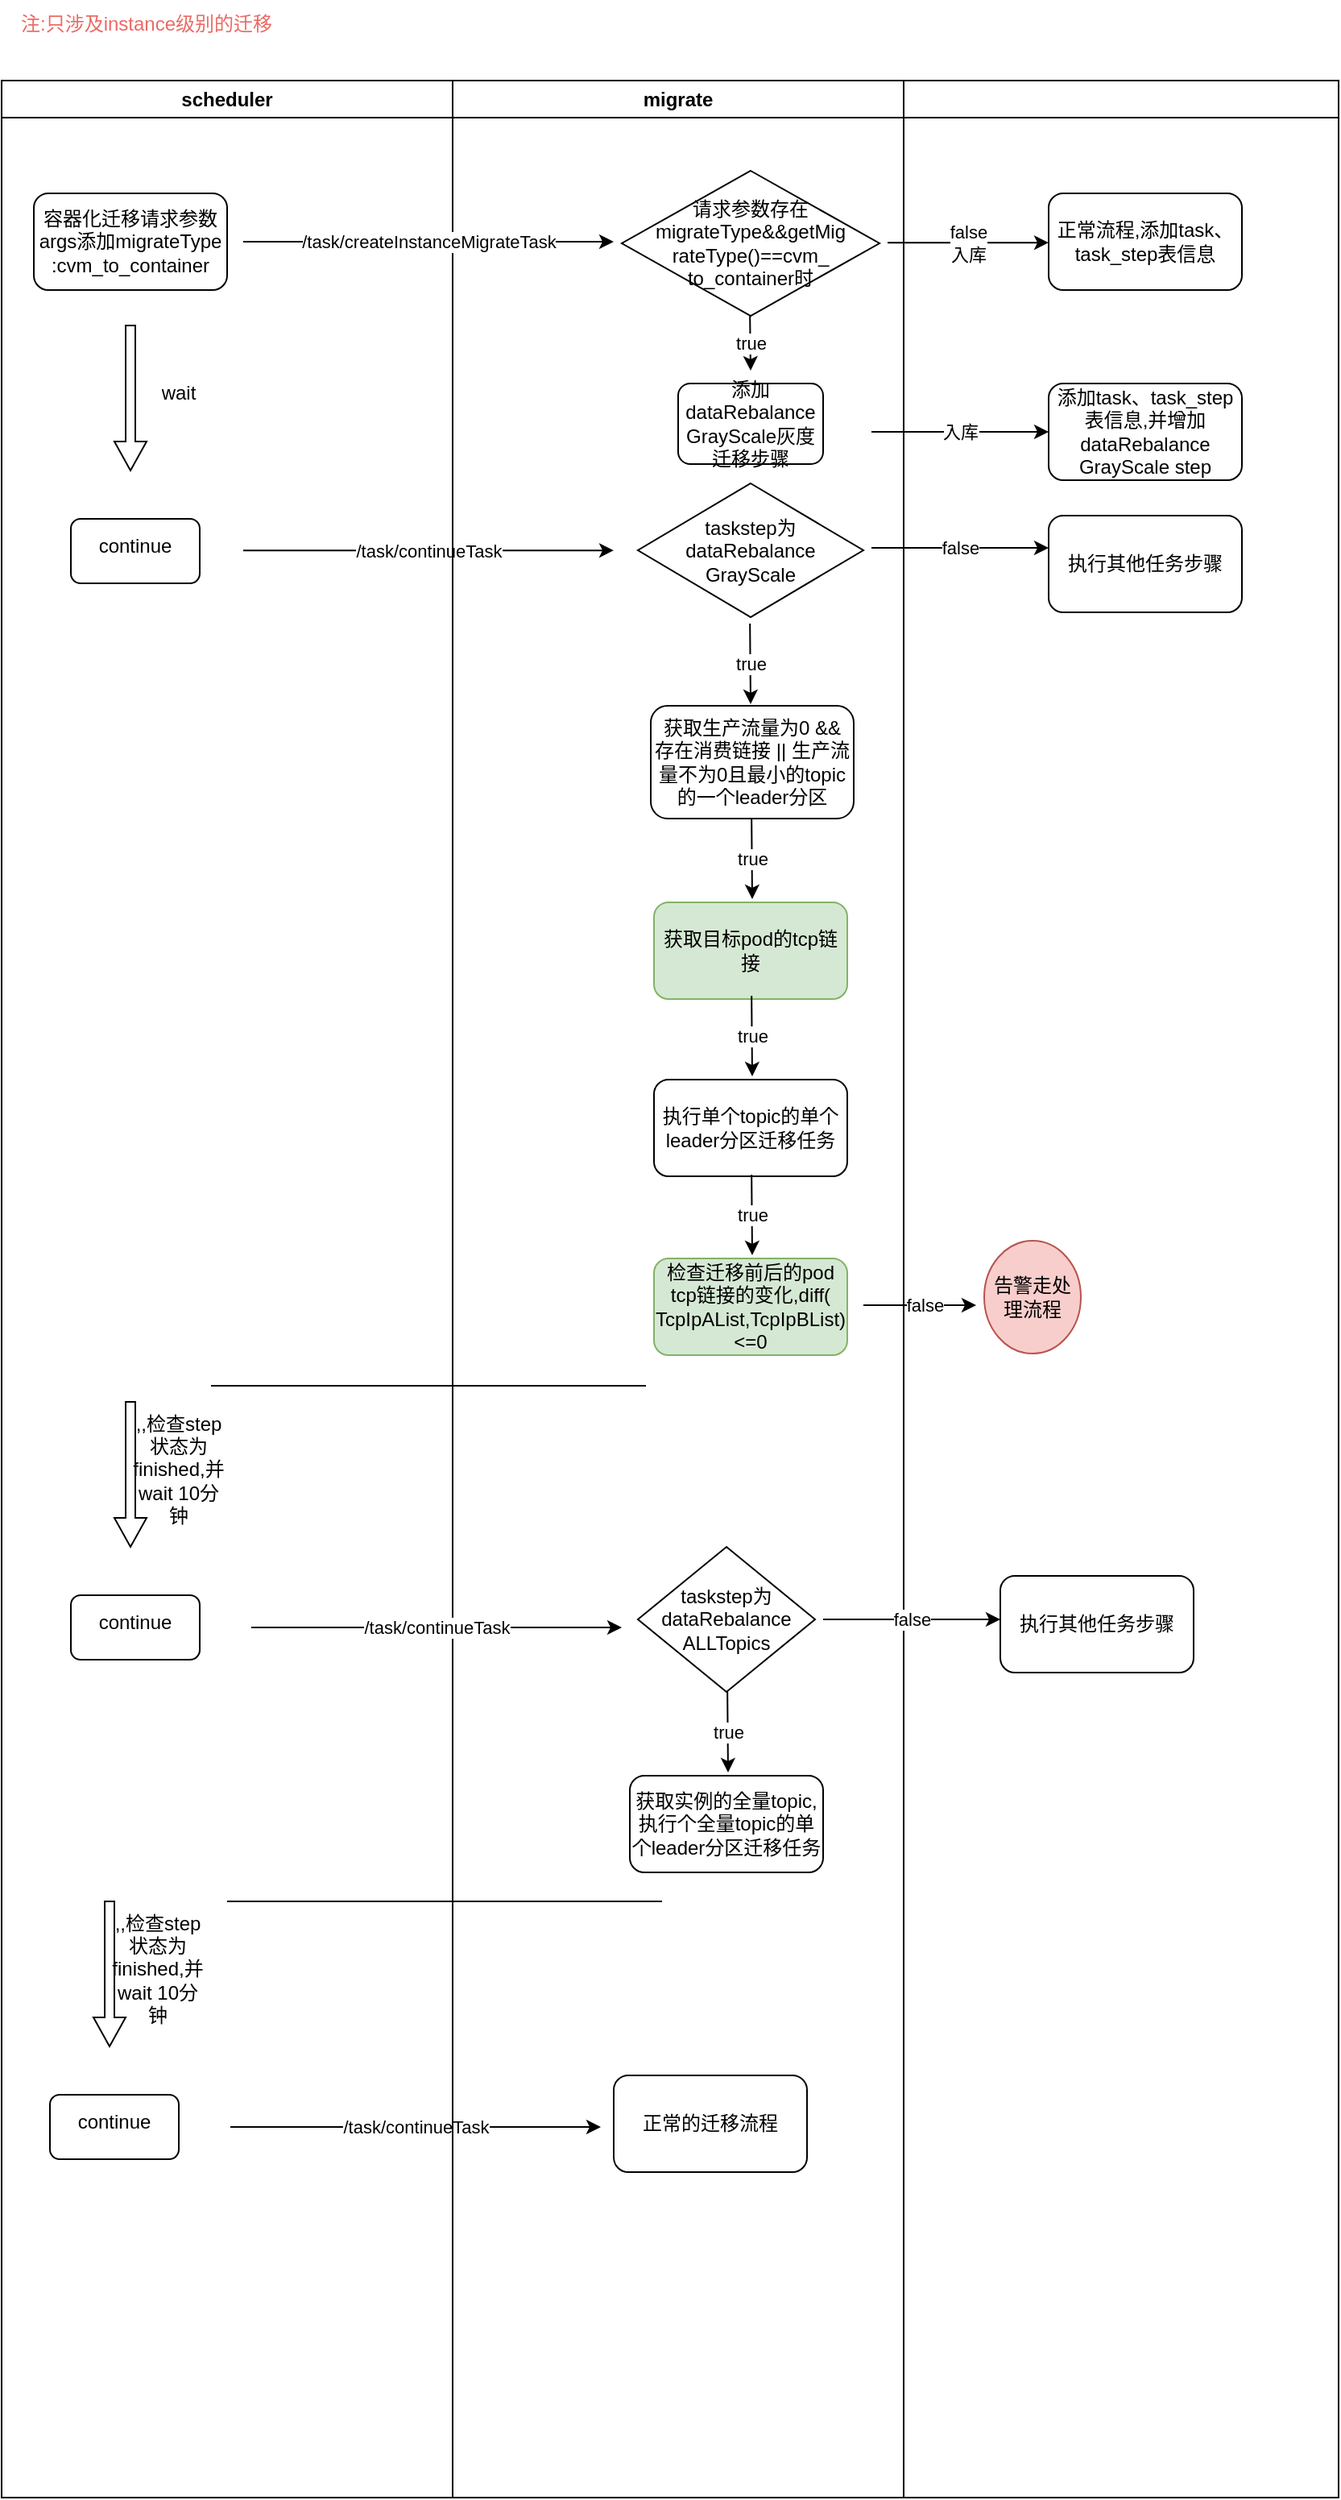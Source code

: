 <mxfile version="21.2.9" type="github">
  <diagram name="Page-1" id="e7e014a7-5840-1c2e-5031-d8a46d1fe8dd">
    <mxGraphModel dx="1866" dy="1353" grid="1" gridSize="10" guides="1" tooltips="1" connect="1" arrows="1" fold="1" page="1" pageScale="1" pageWidth="4681" pageHeight="3300" background="none" math="0" shadow="0">
      <root>
        <mxCell id="0" />
        <mxCell id="1" parent="0" />
        <mxCell id="2" value="scheduler" style="swimlane;whiteSpace=wrap" parent="1" vertex="1">
          <mxGeometry x="230" y="80" width="280" height="1500" as="geometry" />
        </mxCell>
        <mxCell id="ELyOhNBLIUhQ0mFMdweI-51" value="容器化迁移请求参数args添加migrateType&lt;br&gt;:cvm_to_container&lt;div style=&quot;font-size: medium; text-align: start;&quot; data-hash=&quot;b934f9f13d2e26bcd890b2fd7591daf2&quot; data-version=&quot;3.0.0&quot;&gt;&lt;/div&gt;" style="rounded=1;whiteSpace=wrap;html=1;" parent="2" vertex="1">
          <mxGeometry x="20" y="70" width="120" height="60" as="geometry" />
        </mxCell>
        <mxCell id="ELyOhNBLIUhQ0mFMdweI-57" value="" style="shape=singleArrow;direction=south;whiteSpace=wrap;html=1;" parent="2" vertex="1">
          <mxGeometry x="70" y="152" width="20" height="90" as="geometry" />
        </mxCell>
        <mxCell id="ELyOhNBLIUhQ0mFMdweI-58" value="wait" style="text;html=1;strokeColor=none;fillColor=none;align=center;verticalAlign=middle;whiteSpace=wrap;rounded=0;" parent="2" vertex="1">
          <mxGeometry x="80" y="179" width="60" height="30" as="geometry" />
        </mxCell>
        <mxCell id="ELyOhNBLIUhQ0mFMdweI-70" value="&lt;div style=&quot;line-height: 50%;&quot;&gt;&lt;span style=&quot;background-color: initial;&quot;&gt;continue&lt;/span&gt;&lt;/div&gt;&lt;div style=&quot;line-height: 50%;&quot;&gt;&lt;br&gt;&lt;/div&gt;&lt;div style=&quot;font-size: medium; text-align: start;&quot; data-hash=&quot;b934f9f13d2e26bcd890b2fd7591daf2&quot; data-version=&quot;3.0.0&quot;&gt;&lt;/div&gt;" style="rounded=1;whiteSpace=wrap;html=1;" parent="2" vertex="1">
          <mxGeometry x="43" y="272" width="80" height="40" as="geometry" />
        </mxCell>
        <mxCell id="ELyOhNBLIUhQ0mFMdweI-71" value="" style="endArrow=classic;html=1;rounded=0;" parent="2" edge="1">
          <mxGeometry relative="1" as="geometry">
            <mxPoint x="150" y="291.58" as="sourcePoint" />
            <mxPoint x="380" y="291.58" as="targetPoint" />
          </mxGeometry>
        </mxCell>
        <mxCell id="ELyOhNBLIUhQ0mFMdweI-72" value="/task/continueTask" style="edgeLabel;resizable=0;html=1;align=center;verticalAlign=middle;" parent="ELyOhNBLIUhQ0mFMdweI-71" connectable="0" vertex="1">
          <mxGeometry relative="1" as="geometry" />
        </mxCell>
        <mxCell id="JSiZ3nmcYXT4a2-7QSxX-18" value="" style="shape=singleArrow;direction=south;whiteSpace=wrap;html=1;" vertex="1" parent="2">
          <mxGeometry x="70" y="820" width="20" height="90" as="geometry" />
        </mxCell>
        <mxCell id="JSiZ3nmcYXT4a2-7QSxX-19" value=",,检查step状态为finished,并wait 10分钟" style="text;html=1;strokeColor=none;fillColor=none;align=center;verticalAlign=middle;whiteSpace=wrap;rounded=0;" vertex="1" parent="2">
          <mxGeometry x="80" y="847" width="60" height="30" as="geometry" />
        </mxCell>
        <mxCell id="JSiZ3nmcYXT4a2-7QSxX-20" value="&lt;div style=&quot;line-height: 50%;&quot;&gt;&lt;span style=&quot;background-color: initial;&quot;&gt;continue&lt;/span&gt;&lt;/div&gt;&lt;div style=&quot;line-height: 50%;&quot;&gt;&lt;br&gt;&lt;/div&gt;&lt;div style=&quot;font-size: medium; text-align: start;&quot; data-hash=&quot;b934f9f13d2e26bcd890b2fd7591daf2&quot; data-version=&quot;3.0.0&quot;&gt;&lt;/div&gt;" style="rounded=1;whiteSpace=wrap;html=1;" vertex="1" parent="2">
          <mxGeometry x="43" y="940" width="80" height="40" as="geometry" />
        </mxCell>
        <mxCell id="JSiZ3nmcYXT4a2-7QSxX-31" value="" style="shape=singleArrow;direction=south;whiteSpace=wrap;html=1;" vertex="1" parent="2">
          <mxGeometry x="57" y="1130" width="20" height="90" as="geometry" />
        </mxCell>
        <mxCell id="JSiZ3nmcYXT4a2-7QSxX-32" value=",,检查step状态为finished,并wait 10分钟" style="text;html=1;strokeColor=none;fillColor=none;align=center;verticalAlign=middle;whiteSpace=wrap;rounded=0;" vertex="1" parent="2">
          <mxGeometry x="67" y="1157" width="60" height="30" as="geometry" />
        </mxCell>
        <mxCell id="JSiZ3nmcYXT4a2-7QSxX-33" value="&lt;div style=&quot;line-height: 50%;&quot;&gt;&lt;span style=&quot;background-color: initial;&quot;&gt;continue&lt;/span&gt;&lt;/div&gt;&lt;div style=&quot;line-height: 50%;&quot;&gt;&lt;br&gt;&lt;/div&gt;&lt;div style=&quot;font-size: medium; text-align: start;&quot; data-hash=&quot;b934f9f13d2e26bcd890b2fd7591daf2&quot; data-version=&quot;3.0.0&quot;&gt;&lt;/div&gt;" style="rounded=1;whiteSpace=wrap;html=1;" vertex="1" parent="2">
          <mxGeometry x="30" y="1250" width="80" height="40" as="geometry" />
        </mxCell>
        <mxCell id="JSiZ3nmcYXT4a2-7QSxX-34" value="" style="endArrow=classic;html=1;rounded=0;" edge="1" parent="2">
          <mxGeometry relative="1" as="geometry">
            <mxPoint x="142" y="1270" as="sourcePoint" />
            <mxPoint x="372" y="1270" as="targetPoint" />
          </mxGeometry>
        </mxCell>
        <mxCell id="JSiZ3nmcYXT4a2-7QSxX-35" value="/task/continueTask" style="edgeLabel;resizable=0;html=1;align=center;verticalAlign=middle;" connectable="0" vertex="1" parent="JSiZ3nmcYXT4a2-7QSxX-34">
          <mxGeometry relative="1" as="geometry" />
        </mxCell>
        <mxCell id="JSiZ3nmcYXT4a2-7QSxX-36" value="" style="endArrow=none;html=1;rounded=0;" edge="1" parent="2">
          <mxGeometry width="50" height="50" relative="1" as="geometry">
            <mxPoint x="140" y="1130" as="sourcePoint" />
            <mxPoint x="410" y="1130" as="targetPoint" />
          </mxGeometry>
        </mxCell>
        <mxCell id="3" value="migrate" style="swimlane;whiteSpace=wrap" parent="1" vertex="1">
          <mxGeometry x="510" y="80" width="280" height="1500" as="geometry" />
        </mxCell>
        <mxCell id="ELyOhNBLIUhQ0mFMdweI-49" value="" style="endArrow=classic;html=1;rounded=0;" parent="3" edge="1">
          <mxGeometry relative="1" as="geometry">
            <mxPoint x="-130" y="100" as="sourcePoint" />
            <mxPoint x="100" y="100" as="targetPoint" />
          </mxGeometry>
        </mxCell>
        <mxCell id="ELyOhNBLIUhQ0mFMdweI-50" value="/task/createInstanceMigrateTask" style="edgeLabel;resizable=0;html=1;align=center;verticalAlign=middle;" parent="ELyOhNBLIUhQ0mFMdweI-49" connectable="0" vertex="1">
          <mxGeometry relative="1" as="geometry" />
        </mxCell>
        <mxCell id="ELyOhNBLIUhQ0mFMdweI-52" value="&lt;span style=&quot;background-color: initial;&quot;&gt;添加dataRebalance&lt;br&gt;GrayScale灰度迁移步骤&lt;/span&gt;&lt;br&gt;&lt;div style=&quot;font-size: medium; text-align: start;&quot; data-hash=&quot;51bad6599d4df9e1a372acc4f7090577&quot; data-version=&quot;3.0.0&quot;&gt;&lt;/div&gt;&lt;div style=&quot;font-size: medium; text-align: start;&quot; data-hash=&quot;51bad6599d4df9e1a372acc4f7090577&quot; data-version=&quot;3.0.0&quot;&gt;&lt;/div&gt;" style="rounded=1;whiteSpace=wrap;html=1;" parent="3" vertex="1">
          <mxGeometry x="140" y="188" width="90" height="50" as="geometry" />
        </mxCell>
        <mxCell id="ELyOhNBLIUhQ0mFMdweI-61" value="请求参数存在migrateType&amp;amp;&amp;amp;getMig&lt;br style=&quot;border-color: var(--border-color);&quot;&gt;rateType()==cvm_&lt;br style=&quot;border-color: var(--border-color);&quot;&gt;&lt;div style=&quot;border-color: var(--border-color);&quot;&gt;to_container时&lt;/div&gt;" style="rhombus;whiteSpace=wrap;html=1;" parent="3" vertex="1">
          <mxGeometry x="105" y="56" width="160" height="90" as="geometry" />
        </mxCell>
        <mxCell id="ELyOhNBLIUhQ0mFMdweI-63" value="" style="endArrow=classic;html=1;rounded=0;" parent="3" edge="1">
          <mxGeometry relative="1" as="geometry">
            <mxPoint x="184.58" y="146" as="sourcePoint" />
            <mxPoint x="185" y="180" as="targetPoint" />
          </mxGeometry>
        </mxCell>
        <mxCell id="ELyOhNBLIUhQ0mFMdweI-64" value="true" style="edgeLabel;resizable=0;html=1;align=center;verticalAlign=middle;" parent="ELyOhNBLIUhQ0mFMdweI-63" connectable="0" vertex="1">
          <mxGeometry relative="1" as="geometry" />
        </mxCell>
        <mxCell id="ELyOhNBLIUhQ0mFMdweI-73" value="taskstep为&lt;br&gt;dataRebalance&lt;br&gt;GrayScale" style="rhombus;whiteSpace=wrap;html=1;" parent="3" vertex="1">
          <mxGeometry x="115" y="250" width="140" height="83" as="geometry" />
        </mxCell>
        <mxCell id="ELyOhNBLIUhQ0mFMdweI-75" value="" style="endArrow=classic;html=1;rounded=0;" parent="3" edge="1">
          <mxGeometry relative="1" as="geometry">
            <mxPoint x="184.58" y="337" as="sourcePoint" />
            <mxPoint x="185" y="387" as="targetPoint" />
          </mxGeometry>
        </mxCell>
        <mxCell id="ELyOhNBLIUhQ0mFMdweI-76" value="true" style="edgeLabel;resizable=0;html=1;align=center;verticalAlign=middle;" parent="ELyOhNBLIUhQ0mFMdweI-75" connectable="0" vertex="1">
          <mxGeometry relative="1" as="geometry" />
        </mxCell>
        <mxCell id="ELyOhNBLIUhQ0mFMdweI-80" value="获取生产流量为0 &amp;amp;&amp;amp;&lt;br&gt;存在消费链接 || 生产流量不为0且最小的topic的一个leader分区" style="rounded=1;whiteSpace=wrap;html=1;" parent="3" vertex="1">
          <mxGeometry x="123" y="388" width="126" height="70" as="geometry" />
        </mxCell>
        <mxCell id="JSiZ3nmcYXT4a2-7QSxX-3" value="获取目标pod的tcp链接" style="rounded=1;whiteSpace=wrap;html=1;fillColor=#d5e8d4;strokeColor=#82b366;" vertex="1" parent="3">
          <mxGeometry x="125" y="510" width="120" height="60" as="geometry" />
        </mxCell>
        <mxCell id="JSiZ3nmcYXT4a2-7QSxX-13" value="" style="endArrow=classic;html=1;rounded=0;" edge="1" parent="3">
          <mxGeometry width="50" height="50" relative="1" as="geometry">
            <mxPoint x="255" y="760" as="sourcePoint" />
            <mxPoint x="325" y="760" as="targetPoint" />
          </mxGeometry>
        </mxCell>
        <mxCell id="JSiZ3nmcYXT4a2-7QSxX-14" value="false" style="edgeLabel;html=1;align=center;verticalAlign=middle;resizable=0;points=[];" vertex="1" connectable="0" parent="JSiZ3nmcYXT4a2-7QSxX-13">
          <mxGeometry x="-0.029" y="-1" relative="1" as="geometry">
            <mxPoint x="4" y="-1" as="offset" />
          </mxGeometry>
        </mxCell>
        <mxCell id="JSiZ3nmcYXT4a2-7QSxX-17" value="" style="endArrow=none;html=1;rounded=0;" edge="1" parent="3">
          <mxGeometry width="50" height="50" relative="1" as="geometry">
            <mxPoint x="-150" y="810" as="sourcePoint" />
            <mxPoint x="120" y="810" as="targetPoint" />
          </mxGeometry>
        </mxCell>
        <mxCell id="JSiZ3nmcYXT4a2-7QSxX-22" value="" style="endArrow=classic;html=1;rounded=0;" edge="1" parent="3">
          <mxGeometry relative="1" as="geometry">
            <mxPoint x="-125" y="960" as="sourcePoint" />
            <mxPoint x="105" y="960" as="targetPoint" />
          </mxGeometry>
        </mxCell>
        <mxCell id="JSiZ3nmcYXT4a2-7QSxX-23" value="/task/continueTask" style="edgeLabel;resizable=0;html=1;align=center;verticalAlign=middle;" connectable="0" vertex="1" parent="JSiZ3nmcYXT4a2-7QSxX-22">
          <mxGeometry relative="1" as="geometry" />
        </mxCell>
        <mxCell id="JSiZ3nmcYXT4a2-7QSxX-24" value="taskstep为&lt;br style=&quot;border-color: var(--border-color);&quot;&gt;dataRebalance&lt;br&gt;ALLTopics" style="rhombus;whiteSpace=wrap;html=1;" vertex="1" parent="3">
          <mxGeometry x="115" y="910" width="110" height="90" as="geometry" />
        </mxCell>
        <mxCell id="JSiZ3nmcYXT4a2-7QSxX-28" value="获取实例的全量topic,执行个全量topic的单个leader分区迁移任务" style="rounded=1;whiteSpace=wrap;html=1;" vertex="1" parent="3">
          <mxGeometry x="110" y="1052" width="120" height="60" as="geometry" />
        </mxCell>
        <mxCell id="JSiZ3nmcYXT4a2-7QSxX-29" value="" style="endArrow=classic;html=1;rounded=0;" edge="1" parent="3">
          <mxGeometry relative="1" as="geometry">
            <mxPoint x="170.58" y="1000" as="sourcePoint" />
            <mxPoint x="171" y="1050" as="targetPoint" />
          </mxGeometry>
        </mxCell>
        <mxCell id="JSiZ3nmcYXT4a2-7QSxX-30" value="true" style="edgeLabel;resizable=0;html=1;align=center;verticalAlign=middle;" connectable="0" vertex="1" parent="JSiZ3nmcYXT4a2-7QSxX-29">
          <mxGeometry relative="1" as="geometry" />
        </mxCell>
        <mxCell id="JSiZ3nmcYXT4a2-7QSxX-37" value="正常的迁移流程" style="rounded=1;whiteSpace=wrap;html=1;" vertex="1" parent="3">
          <mxGeometry x="100" y="1238" width="120" height="60" as="geometry" />
        </mxCell>
        <mxCell id="ELyOhNBLIUhQ0mFMdweI-42" value="" style="swimlane;whiteSpace=wrap" parent="1" vertex="1">
          <mxGeometry x="790" y="80" width="270" height="1500" as="geometry" />
        </mxCell>
        <mxCell id="ELyOhNBLIUhQ0mFMdweI-59" value="false&lt;br&gt;入库" style="endArrow=classic;html=1;rounded=0;" parent="ELyOhNBLIUhQ0mFMdweI-42" edge="1">
          <mxGeometry relative="1" as="geometry">
            <mxPoint x="-10" y="100.58" as="sourcePoint" />
            <mxPoint x="90" y="100.58" as="targetPoint" />
          </mxGeometry>
        </mxCell>
        <mxCell id="ELyOhNBLIUhQ0mFMdweI-60" value="&lt;br&gt;" style="edgeLabel;resizable=0;html=1;align=center;verticalAlign=middle;" parent="ELyOhNBLIUhQ0mFMdweI-59" connectable="0" vertex="1">
          <mxGeometry relative="1" as="geometry" />
        </mxCell>
        <mxCell id="ELyOhNBLIUhQ0mFMdweI-65" value="" style="endArrow=classic;html=1;rounded=0;" parent="ELyOhNBLIUhQ0mFMdweI-42" edge="1">
          <mxGeometry relative="1" as="geometry">
            <mxPoint x="-20" y="218" as="sourcePoint" />
            <mxPoint x="90" y="218" as="targetPoint" />
          </mxGeometry>
        </mxCell>
        <mxCell id="ELyOhNBLIUhQ0mFMdweI-66" value="入库" style="edgeLabel;resizable=0;html=1;align=center;verticalAlign=middle;" parent="ELyOhNBLIUhQ0mFMdweI-65" connectable="0" vertex="1">
          <mxGeometry relative="1" as="geometry" />
        </mxCell>
        <mxCell id="ELyOhNBLIUhQ0mFMdweI-67" value="正常流程,添加task、task_step表信息" style="rounded=1;whiteSpace=wrap;html=1;" parent="ELyOhNBLIUhQ0mFMdweI-42" vertex="1">
          <mxGeometry x="90" y="70" width="120" height="60" as="geometry" />
        </mxCell>
        <mxCell id="ELyOhNBLIUhQ0mFMdweI-68" value="添加task、task_step表信息,并增加dataRebalance&lt;br&gt;GrayScale step&lt;div style=&quot;font-size: medium; text-align: start;&quot; data-hash=&quot;6e9b22b1676da8ee65d56e9d671d54eb&quot; data-version=&quot;3.0.0&quot;&gt;&lt;/div&gt;" style="rounded=1;whiteSpace=wrap;html=1;" parent="ELyOhNBLIUhQ0mFMdweI-42" vertex="1">
          <mxGeometry x="90" y="188" width="120" height="60" as="geometry" />
        </mxCell>
        <mxCell id="ELyOhNBLIUhQ0mFMdweI-77" value="" style="endArrow=classic;html=1;rounded=0;" parent="ELyOhNBLIUhQ0mFMdweI-42" edge="1">
          <mxGeometry relative="1" as="geometry">
            <mxPoint x="-20" y="290" as="sourcePoint" />
            <mxPoint x="90" y="290" as="targetPoint" />
          </mxGeometry>
        </mxCell>
        <mxCell id="ELyOhNBLIUhQ0mFMdweI-78" value="false" style="edgeLabel;resizable=0;html=1;align=center;verticalAlign=middle;" parent="ELyOhNBLIUhQ0mFMdweI-77" connectable="0" vertex="1">
          <mxGeometry relative="1" as="geometry" />
        </mxCell>
        <mxCell id="ELyOhNBLIUhQ0mFMdweI-79" value="执行其他任务步骤" style="rounded=1;whiteSpace=wrap;html=1;" parent="ELyOhNBLIUhQ0mFMdweI-42" vertex="1">
          <mxGeometry x="90" y="270" width="120" height="60" as="geometry" />
        </mxCell>
        <mxCell id="JSiZ3nmcYXT4a2-7QSxX-15" value="告警走处理流程" style="ellipse;whiteSpace=wrap;html=1;fillColor=#f8cecc;strokeColor=#b85450;" vertex="1" parent="ELyOhNBLIUhQ0mFMdweI-42">
          <mxGeometry x="50" y="720" width="60" height="70" as="geometry" />
        </mxCell>
        <mxCell id="JSiZ3nmcYXT4a2-7QSxX-25" value="" style="endArrow=classic;html=1;rounded=0;" edge="1" parent="ELyOhNBLIUhQ0mFMdweI-42">
          <mxGeometry relative="1" as="geometry">
            <mxPoint x="-50" y="955" as="sourcePoint" />
            <mxPoint x="60" y="955" as="targetPoint" />
          </mxGeometry>
        </mxCell>
        <mxCell id="JSiZ3nmcYXT4a2-7QSxX-26" value="false" style="edgeLabel;resizable=0;html=1;align=center;verticalAlign=middle;" connectable="0" vertex="1" parent="JSiZ3nmcYXT4a2-7QSxX-25">
          <mxGeometry relative="1" as="geometry" />
        </mxCell>
        <mxCell id="JSiZ3nmcYXT4a2-7QSxX-27" value="执行其他任务步骤" style="rounded=1;whiteSpace=wrap;html=1;" vertex="1" parent="ELyOhNBLIUhQ0mFMdweI-42">
          <mxGeometry x="60" y="928" width="120" height="60" as="geometry" />
        </mxCell>
        <mxCell id="ELyOhNBLIUhQ0mFMdweI-82" value="注:只涉及instance级别的迁移" style="text;html=1;strokeColor=none;fillColor=none;align=center;verticalAlign=middle;whiteSpace=wrap;rounded=0;fontColor=#EA6B66;" parent="1" vertex="1">
          <mxGeometry x="240" y="30" width="160" height="30" as="geometry" />
        </mxCell>
        <mxCell id="JSiZ3nmcYXT4a2-7QSxX-4" value="" style="endArrow=classic;html=1;rounded=0;" edge="1" parent="1">
          <mxGeometry relative="1" as="geometry">
            <mxPoint x="695.58" y="538" as="sourcePoint" />
            <mxPoint x="696" y="588" as="targetPoint" />
          </mxGeometry>
        </mxCell>
        <mxCell id="JSiZ3nmcYXT4a2-7QSxX-5" value="true" style="edgeLabel;resizable=0;html=1;align=center;verticalAlign=middle;" connectable="0" vertex="1" parent="JSiZ3nmcYXT4a2-7QSxX-4">
          <mxGeometry relative="1" as="geometry" />
        </mxCell>
        <mxCell id="JSiZ3nmcYXT4a2-7QSxX-6" value="执行单个topic的单个leader分区迁移任务" style="rounded=1;whiteSpace=wrap;html=1;" vertex="1" parent="1">
          <mxGeometry x="635" y="700" width="120" height="60" as="geometry" />
        </mxCell>
        <mxCell id="JSiZ3nmcYXT4a2-7QSxX-7" value="" style="endArrow=classic;html=1;rounded=0;" edge="1" parent="1">
          <mxGeometry relative="1" as="geometry">
            <mxPoint x="695.58" y="648" as="sourcePoint" />
            <mxPoint x="696" y="698" as="targetPoint" />
          </mxGeometry>
        </mxCell>
        <mxCell id="JSiZ3nmcYXT4a2-7QSxX-8" value="true" style="edgeLabel;resizable=0;html=1;align=center;verticalAlign=middle;" connectable="0" vertex="1" parent="JSiZ3nmcYXT4a2-7QSxX-7">
          <mxGeometry relative="1" as="geometry" />
        </mxCell>
        <mxCell id="JSiZ3nmcYXT4a2-7QSxX-9" value="检查迁移前后的pod tcp链接的变化,diff(&lt;br&gt;TcpIpAList,TcpIpBList)&lt;br&gt;&amp;lt;=0" style="rounded=1;whiteSpace=wrap;html=1;fillColor=#d5e8d4;strokeColor=#82b366;" vertex="1" parent="1">
          <mxGeometry x="635" y="811" width="120" height="60" as="geometry" />
        </mxCell>
        <mxCell id="JSiZ3nmcYXT4a2-7QSxX-10" value="" style="endArrow=classic;html=1;rounded=0;" edge="1" parent="1">
          <mxGeometry relative="1" as="geometry">
            <mxPoint x="695.58" y="759" as="sourcePoint" />
            <mxPoint x="696" y="809" as="targetPoint" />
          </mxGeometry>
        </mxCell>
        <mxCell id="JSiZ3nmcYXT4a2-7QSxX-11" value="true" style="edgeLabel;resizable=0;html=1;align=center;verticalAlign=middle;" connectable="0" vertex="1" parent="JSiZ3nmcYXT4a2-7QSxX-10">
          <mxGeometry relative="1" as="geometry" />
        </mxCell>
      </root>
    </mxGraphModel>
  </diagram>
</mxfile>
